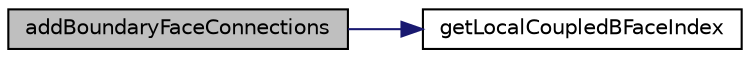 digraph "addBoundaryFaceConnections"
{
  bgcolor="transparent";
  edge [fontname="Helvetica",fontsize="10",labelfontname="Helvetica",labelfontsize="10"];
  node [fontname="Helvetica",fontsize="10",shape=record];
  rankdir="LR";
  Node172 [label="addBoundaryFaceConnections",height=0.2,width=0.4,color="black", fillcolor="grey75", style="filled", fontcolor="black"];
  Node172 -> Node173 [color="midnightblue",fontsize="10",style="solid",fontname="Helvetica"];
  Node173 [label="getLocalCoupledBFaceIndex",height=0.2,width=0.4,color="black",URL="$classFoam_1_1DAJacCon.html#aa726e30a9a46d3d6dc365e53b485dce3",tooltip="given a local face index, return the local index of the coupled boundary face "];
}
